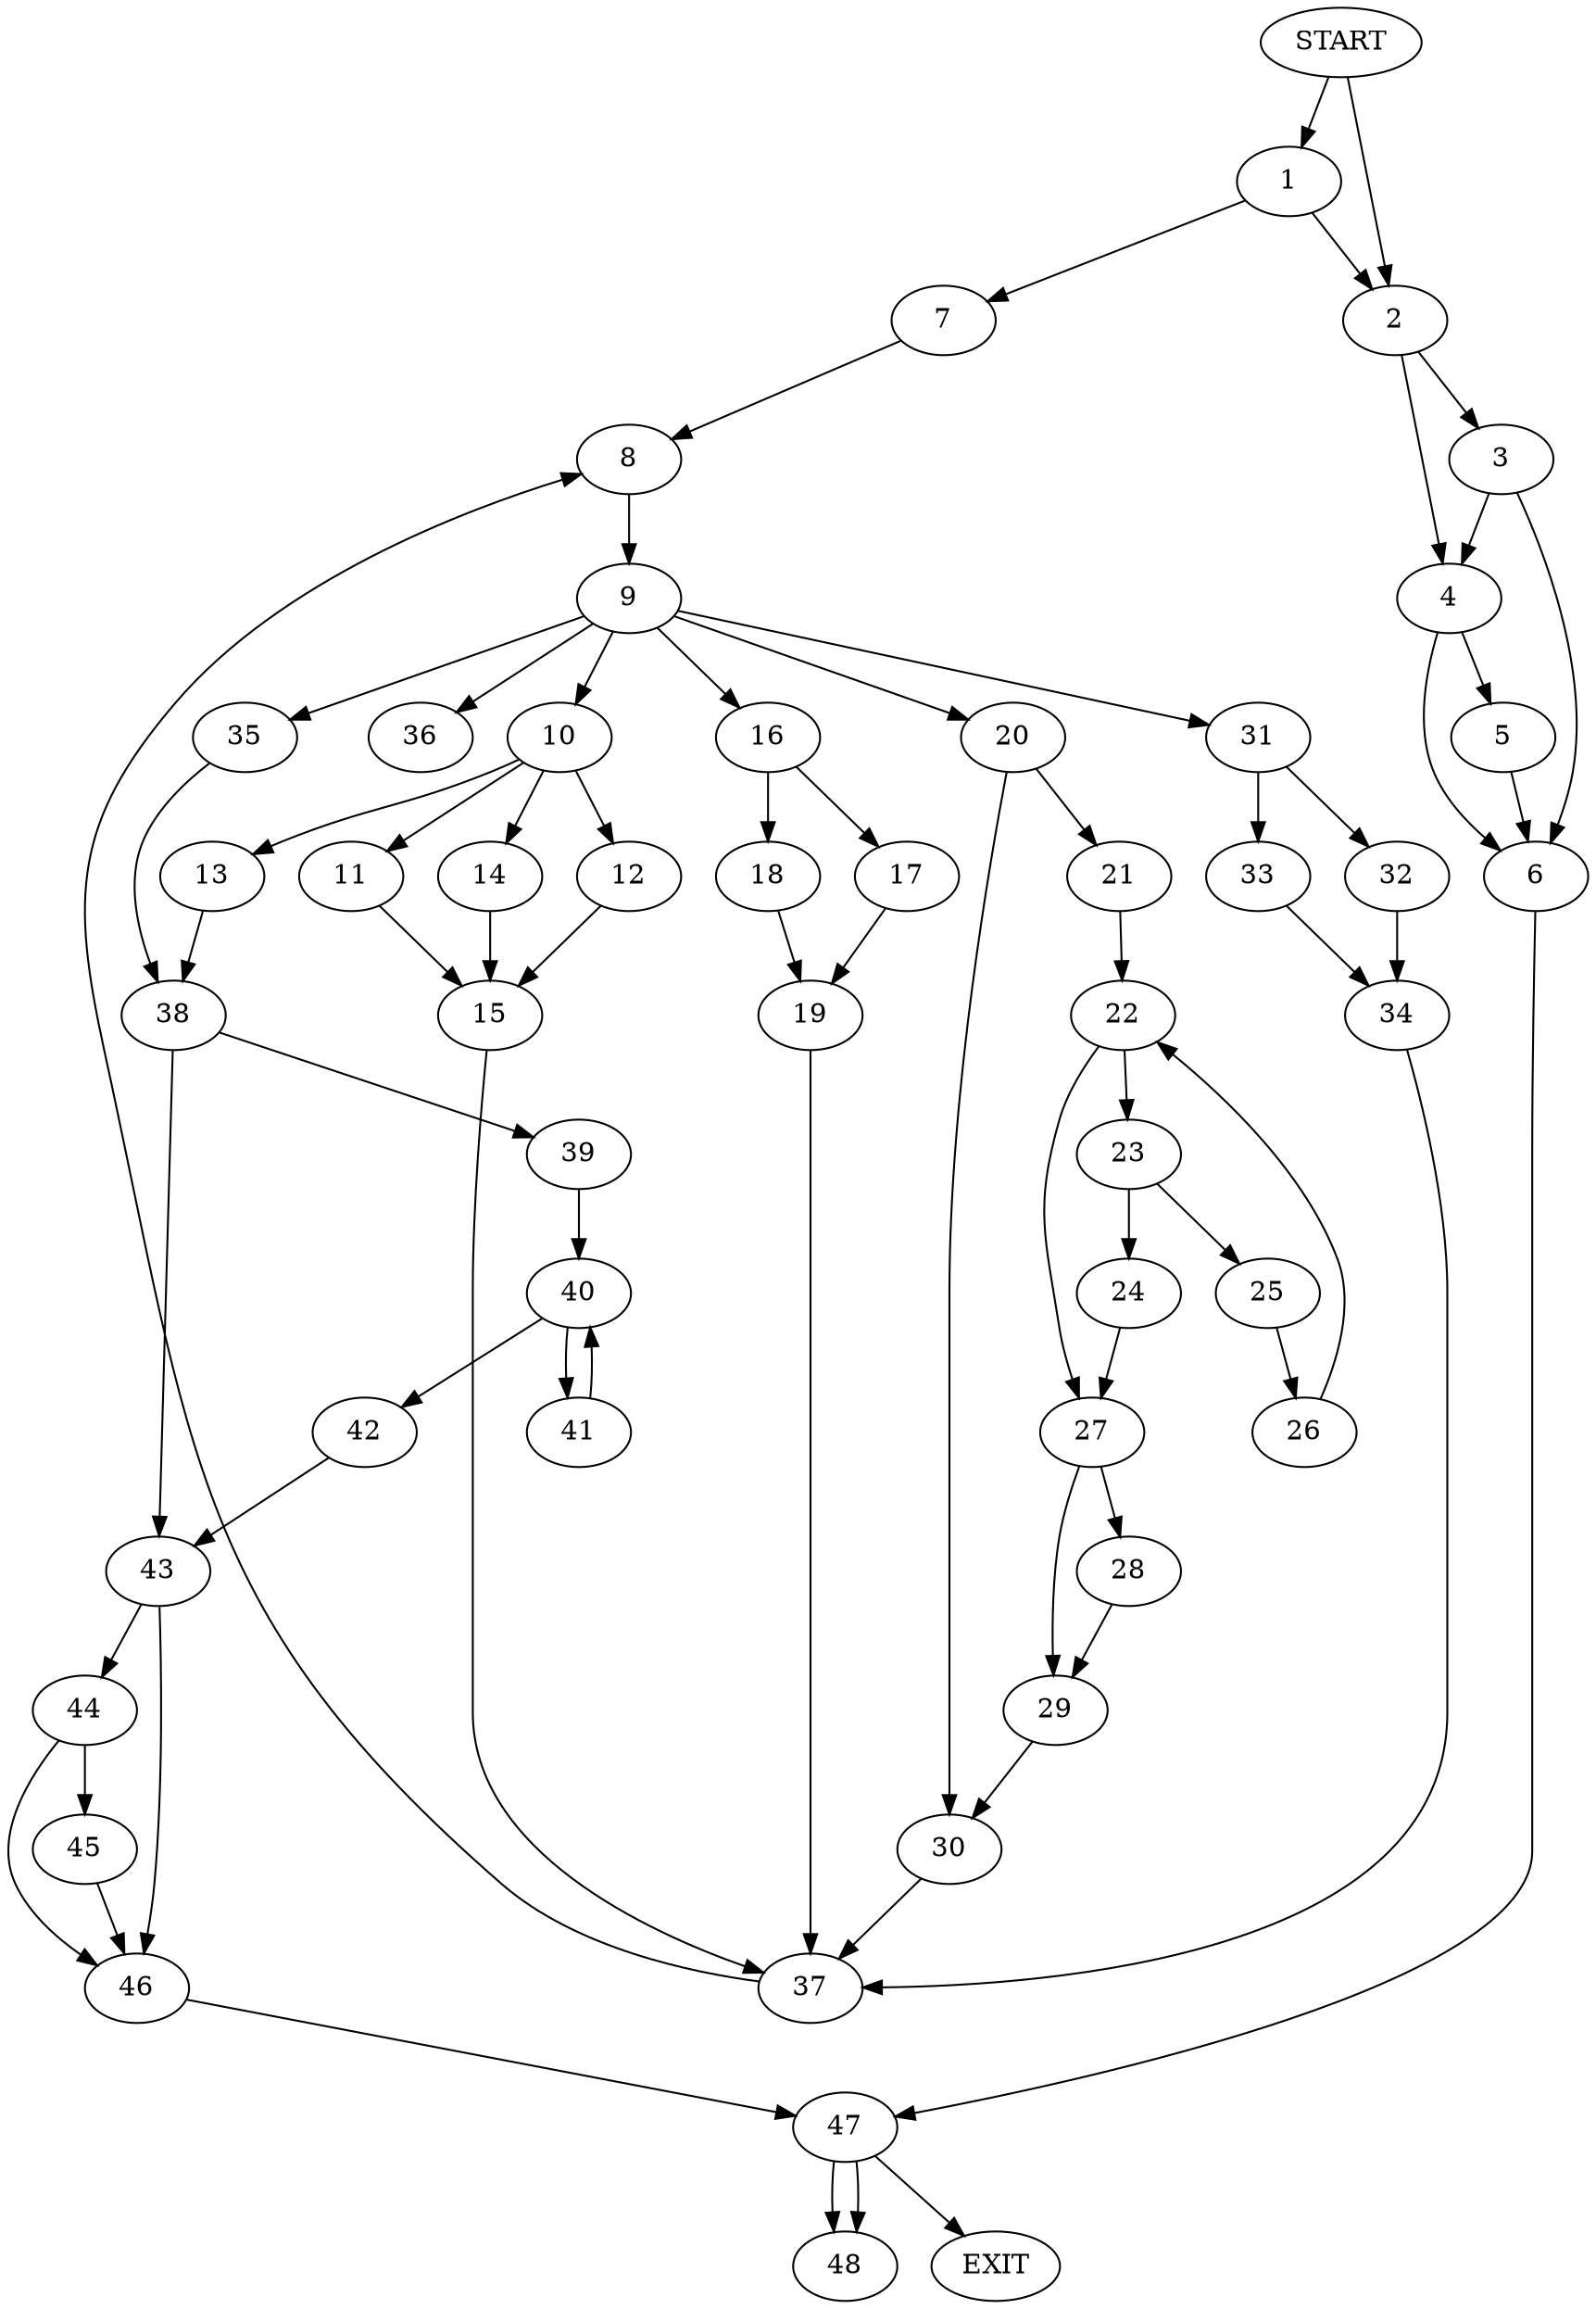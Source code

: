 digraph { 
0 [label="START"];
1;
2;
3;
4;
5;
6;
7;
8;
9;
10;
11;
12;
13;
14;
15;
16;
17;
18;
19;
20;
21;
22;
23;
24;
25;
26;
27;
28;
29;
30;
31;
32;
33;
34;
35;
36;
37;
38;
39;
40;
41;
42;
43;
44;
45;
46;
47;
48;
49[label="EXIT"];
0 -> 2;
0 -> 1;
1 -> 2;
1 -> 7;
2 -> 3;
2 -> 4;
3 -> 6;
3 -> 4;
4 -> 6;
4 -> 5;
5 -> 6;
6 -> 47;
7 -> 8;
8 -> 9;
9 -> 36;
9 -> 10;
9:s2 -> 16;
9:s3 -> 20;
9:s4 -> 31;
9:s5 -> 35;
10 -> 14;
10 -> 11;
10:s2 -> 12;
10:s3 -> 13;
11 -> 15;
12 -> 15;
13 -> 38;
14 -> 15;
15 -> 37;
16 -> 17;
16 -> 18;
17 -> 19;
18 -> 19;
19 -> 37;
20 -> 21;
20 -> 30;
21 -> 22;
22 -> 23;
22 -> 27;
23 -> 24;
23 -> 25;
24 -> 27;
25 -> 26;
26 -> 22;
27 -> 28;
27 -> 29;
28 -> 29;
29 -> 30;
30 -> 37;
31 -> 32;
31 -> 33;
32 -> 34;
33 -> 34;
34 -> 37;
35 -> 38;
37 -> 8;
38 -> 39;
38 -> 43;
39 -> 40;
40 -> 41;
40 -> 42;
41 -> 40;
42 -> 43;
43 -> 44;
43 -> 46;
44 -> 46;
44 -> 45;
45 -> 46;
46 -> 47;
47 -> 49;
47 -> 48;
47:s2 -> 48;
}